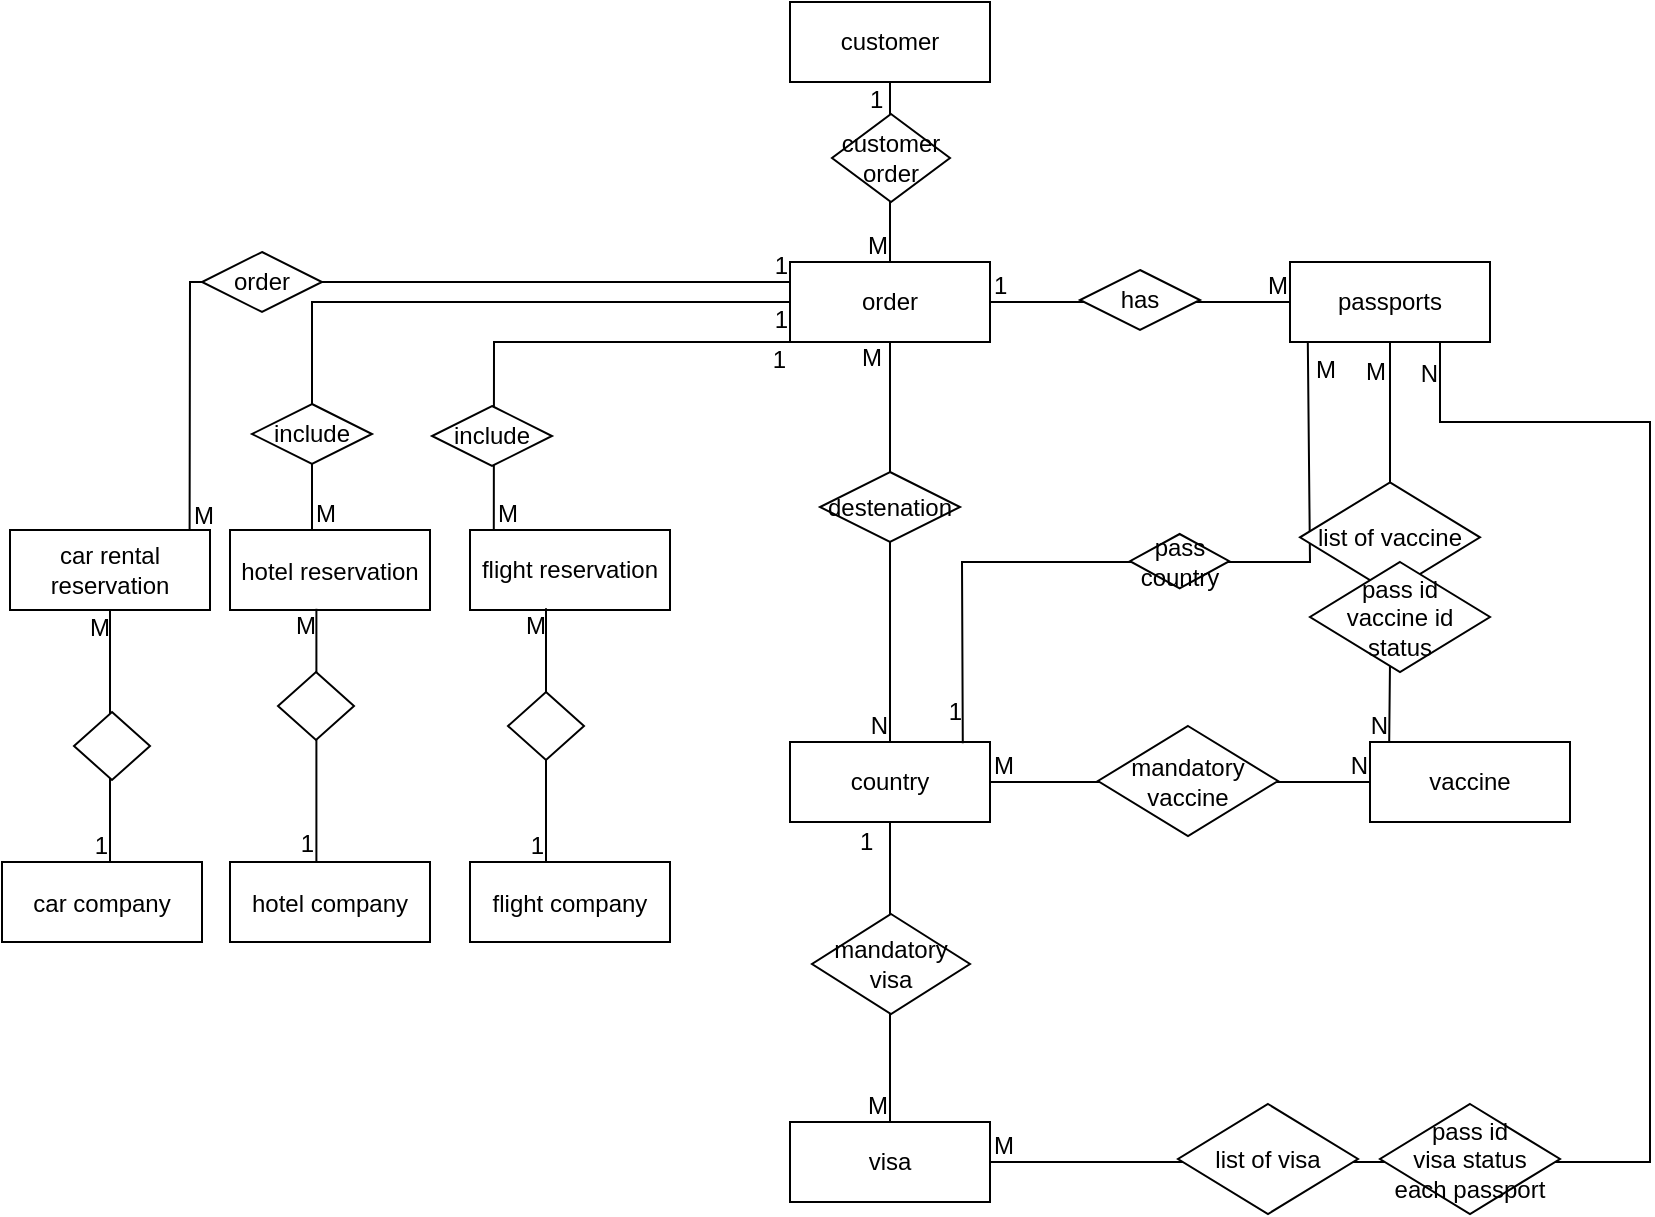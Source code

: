 <mxfile version="21.2.2" type="github">
  <diagram id="R2lEEEUBdFMjLlhIrx00" name="Page-1">
    <mxGraphModel dx="1972" dy="484" grid="1" gridSize="10" guides="1" tooltips="1" connect="1" arrows="1" fold="1" page="1" pageScale="1" pageWidth="850" pageHeight="1100" math="0" shadow="0" extFonts="Permanent Marker^https://fonts.googleapis.com/css?family=Permanent+Marker">
      <root>
        <mxCell id="0" />
        <mxCell id="1" parent="0" />
        <mxCell id="SAlh1_uHHdO9KxUeJymk-1" value="order" style="whiteSpace=wrap;html=1;align=center;" vertex="1" parent="1">
          <mxGeometry x="380" y="210" width="100" height="40" as="geometry" />
        </mxCell>
        <mxCell id="SAlh1_uHHdO9KxUeJymk-2" value="passports" style="whiteSpace=wrap;html=1;align=center;" vertex="1" parent="1">
          <mxGeometry x="630" y="210" width="100" height="40" as="geometry" />
        </mxCell>
        <mxCell id="SAlh1_uHHdO9KxUeJymk-3" value="country" style="whiteSpace=wrap;html=1;align=center;" vertex="1" parent="1">
          <mxGeometry x="380" y="450" width="100" height="40" as="geometry" />
        </mxCell>
        <mxCell id="SAlh1_uHHdO9KxUeJymk-4" value="vaccine" style="whiteSpace=wrap;html=1;align=center;" vertex="1" parent="1">
          <mxGeometry x="670" y="450" width="100" height="40" as="geometry" />
        </mxCell>
        <mxCell id="SAlh1_uHHdO9KxUeJymk-6" value="hotel&amp;nbsp;&lt;span style=&quot;font-size:11.0pt;line-height:107%;font-family:&amp;quot;Segoe UI&amp;quot;,sans-serif;&lt;br/&gt;mso-fareast-font-family:Calibri;mso-fareast-theme-font:minor-latin;color:#374151;&lt;br/&gt;mso-ansi-language:EN-US;mso-fareast-language:EN-US;mso-bidi-language:HE&quot;&gt;&lt;/span&gt;reservation" style="whiteSpace=wrap;html=1;align=center;" vertex="1" parent="1">
          <mxGeometry x="100" y="344" width="100" height="40" as="geometry" />
        </mxCell>
        <mxCell id="SAlh1_uHHdO9KxUeJymk-7" value="flight reservation" style="whiteSpace=wrap;html=1;align=center;" vertex="1" parent="1">
          <mxGeometry x="220" y="344" width="100" height="40" as="geometry" />
        </mxCell>
        <mxCell id="SAlh1_uHHdO9KxUeJymk-8" value="" style="endArrow=none;html=1;rounded=0;exitX=1;exitY=0.5;exitDx=0;exitDy=0;entryX=0;entryY=0.5;entryDx=0;entryDy=0;" edge="1" parent="1" source="SAlh1_uHHdO9KxUeJymk-1" target="SAlh1_uHHdO9KxUeJymk-2">
          <mxGeometry relative="1" as="geometry">
            <mxPoint x="500" y="270" as="sourcePoint" />
            <mxPoint x="640" y="290" as="targetPoint" />
          </mxGeometry>
        </mxCell>
        <mxCell id="SAlh1_uHHdO9KxUeJymk-9" value="1" style="resizable=0;html=1;whiteSpace=wrap;align=left;verticalAlign=bottom;" connectable="0" vertex="1" parent="SAlh1_uHHdO9KxUeJymk-8">
          <mxGeometry x="-1" relative="1" as="geometry" />
        </mxCell>
        <mxCell id="SAlh1_uHHdO9KxUeJymk-10" value="M" style="resizable=0;html=1;whiteSpace=wrap;align=right;verticalAlign=bottom;" connectable="0" vertex="1" parent="SAlh1_uHHdO9KxUeJymk-8">
          <mxGeometry x="1" relative="1" as="geometry" />
        </mxCell>
        <mxCell id="SAlh1_uHHdO9KxUeJymk-11" value="has" style="shape=rhombus;perimeter=rhombusPerimeter;whiteSpace=wrap;html=1;align=center;" vertex="1" parent="1">
          <mxGeometry x="525" y="214" width="60" height="30" as="geometry" />
        </mxCell>
        <mxCell id="SAlh1_uHHdO9KxUeJymk-12" value="" style="endArrow=none;html=1;rounded=0;exitX=1;exitY=0.5;exitDx=0;exitDy=0;entryX=0;entryY=0.5;entryDx=0;entryDy=0;" edge="1" parent="1" source="SAlh1_uHHdO9KxUeJymk-3" target="SAlh1_uHHdO9KxUeJymk-4">
          <mxGeometry relative="1" as="geometry">
            <mxPoint x="550" y="500" as="sourcePoint" />
            <mxPoint x="710" y="500" as="targetPoint" />
          </mxGeometry>
        </mxCell>
        <mxCell id="SAlh1_uHHdO9KxUeJymk-13" value="M" style="resizable=0;html=1;whiteSpace=wrap;align=left;verticalAlign=bottom;" connectable="0" vertex="1" parent="SAlh1_uHHdO9KxUeJymk-12">
          <mxGeometry x="-1" relative="1" as="geometry" />
        </mxCell>
        <mxCell id="SAlh1_uHHdO9KxUeJymk-14" value="N" style="resizable=0;html=1;whiteSpace=wrap;align=right;verticalAlign=bottom;" connectable="0" vertex="1" parent="SAlh1_uHHdO9KxUeJymk-12">
          <mxGeometry x="1" relative="1" as="geometry" />
        </mxCell>
        <mxCell id="SAlh1_uHHdO9KxUeJymk-15" value="mandatory vaccine" style="shape=rhombus;perimeter=rhombusPerimeter;whiteSpace=wrap;html=1;align=center;" vertex="1" parent="1">
          <mxGeometry x="534" y="442" width="90" height="55" as="geometry" />
        </mxCell>
        <mxCell id="SAlh1_uHHdO9KxUeJymk-22" value="" style="endArrow=none;html=1;rounded=0;entryX=0.5;entryY=0;entryDx=0;entryDy=0;" edge="1" parent="1" source="SAlh1_uHHdO9KxUeJymk-1" target="SAlh1_uHHdO9KxUeJymk-3">
          <mxGeometry relative="1" as="geometry">
            <mxPoint x="430" y="370" as="sourcePoint" />
            <mxPoint x="680" y="480" as="targetPoint" />
          </mxGeometry>
        </mxCell>
        <mxCell id="SAlh1_uHHdO9KxUeJymk-23" value="M" style="resizable=0;html=1;whiteSpace=wrap;align=left;verticalAlign=bottom;" connectable="0" vertex="1" parent="SAlh1_uHHdO9KxUeJymk-22">
          <mxGeometry x="-1" relative="1" as="geometry">
            <mxPoint x="-16" y="16" as="offset" />
          </mxGeometry>
        </mxCell>
        <mxCell id="SAlh1_uHHdO9KxUeJymk-24" value="N" style="resizable=0;html=1;whiteSpace=wrap;align=right;verticalAlign=bottom;" connectable="0" vertex="1" parent="SAlh1_uHHdO9KxUeJymk-22">
          <mxGeometry x="1" relative="1" as="geometry" />
        </mxCell>
        <mxCell id="SAlh1_uHHdO9KxUeJymk-25" value="destenation" style="shape=rhombus;perimeter=rhombusPerimeter;whiteSpace=wrap;html=1;align=center;" vertex="1" parent="1">
          <mxGeometry x="395" y="315" width="70" height="35" as="geometry" />
        </mxCell>
        <mxCell id="SAlh1_uHHdO9KxUeJymk-27" value="" style="endArrow=none;html=1;rounded=0;exitX=0.5;exitY=0;exitDx=0;exitDy=0;entryX=0;entryY=0.5;entryDx=0;entryDy=0;" edge="1" parent="1" target="SAlh1_uHHdO9KxUeJymk-1">
          <mxGeometry relative="1" as="geometry">
            <mxPoint x="141" y="344" as="sourcePoint" />
            <mxPoint x="141" y="249" as="targetPoint" />
            <Array as="points">
              <mxPoint x="141" y="230" />
            </Array>
          </mxGeometry>
        </mxCell>
        <mxCell id="SAlh1_uHHdO9KxUeJymk-28" value="M" style="resizable=0;html=1;whiteSpace=wrap;align=left;verticalAlign=bottom;" connectable="0" vertex="1" parent="SAlh1_uHHdO9KxUeJymk-27">
          <mxGeometry x="-1" relative="1" as="geometry" />
        </mxCell>
        <mxCell id="SAlh1_uHHdO9KxUeJymk-29" value="1" style="resizable=0;html=1;whiteSpace=wrap;align=right;verticalAlign=bottom;" connectable="0" vertex="1" parent="SAlh1_uHHdO9KxUeJymk-27">
          <mxGeometry x="1" relative="1" as="geometry">
            <mxPoint y="17" as="offset" />
          </mxGeometry>
        </mxCell>
        <mxCell id="SAlh1_uHHdO9KxUeJymk-26" value="include" style="shape=rhombus;perimeter=rhombusPerimeter;whiteSpace=wrap;html=1;align=center;" vertex="1" parent="1">
          <mxGeometry x="111" y="281" width="60" height="30" as="geometry" />
        </mxCell>
        <mxCell id="SAlh1_uHHdO9KxUeJymk-31" value="" style="endArrow=none;html=1;rounded=0;entryX=0;entryY=0.25;entryDx=0;entryDy=0;exitX=0.898;exitY=0.046;exitDx=0;exitDy=0;exitPerimeter=0;" edge="1" parent="1" source="SAlh1_uHHdO9KxUeJymk-71" target="SAlh1_uHHdO9KxUeJymk-1">
          <mxGeometry relative="1" as="geometry">
            <mxPoint x="10" y="230" as="sourcePoint" />
            <mxPoint x="680" y="480" as="targetPoint" />
            <Array as="points">
              <mxPoint x="80" y="220" />
            </Array>
          </mxGeometry>
        </mxCell>
        <mxCell id="SAlh1_uHHdO9KxUeJymk-32" value="M" style="resizable=0;html=1;whiteSpace=wrap;align=left;verticalAlign=bottom;" connectable="0" vertex="1" parent="SAlh1_uHHdO9KxUeJymk-31">
          <mxGeometry x="-1" relative="1" as="geometry" />
        </mxCell>
        <mxCell id="SAlh1_uHHdO9KxUeJymk-33" value="1" style="resizable=0;html=1;whiteSpace=wrap;align=right;verticalAlign=bottom;" connectable="0" vertex="1" parent="SAlh1_uHHdO9KxUeJymk-31">
          <mxGeometry x="1" relative="1" as="geometry" />
        </mxCell>
        <mxCell id="SAlh1_uHHdO9KxUeJymk-30" value="order" style="shape=rhombus;perimeter=rhombusPerimeter;whiteSpace=wrap;html=1;align=center;" vertex="1" parent="1">
          <mxGeometry x="86" y="205" width="60" height="30" as="geometry" />
        </mxCell>
        <mxCell id="SAlh1_uHHdO9KxUeJymk-38" value="" style="endArrow=none;html=1;rounded=0;entryX=0;entryY=1;entryDx=0;entryDy=0;exitX=0.119;exitY=0.002;exitDx=0;exitDy=0;exitPerimeter=0;" edge="1" parent="1" source="SAlh1_uHHdO9KxUeJymk-7" target="SAlh1_uHHdO9KxUeJymk-1">
          <mxGeometry relative="1" as="geometry">
            <mxPoint x="230" y="345" as="sourcePoint" />
            <mxPoint x="230" y="249" as="targetPoint" />
            <Array as="points">
              <mxPoint x="232" y="250" />
            </Array>
          </mxGeometry>
        </mxCell>
        <mxCell id="SAlh1_uHHdO9KxUeJymk-39" value="M" style="resizable=0;html=1;whiteSpace=wrap;align=left;verticalAlign=bottom;" connectable="0" vertex="1" parent="SAlh1_uHHdO9KxUeJymk-38">
          <mxGeometry x="-1" relative="1" as="geometry" />
        </mxCell>
        <mxCell id="SAlh1_uHHdO9KxUeJymk-40" value="1" style="resizable=0;html=1;whiteSpace=wrap;align=right;verticalAlign=bottom;" connectable="0" vertex="1" parent="SAlh1_uHHdO9KxUeJymk-38">
          <mxGeometry x="1" relative="1" as="geometry">
            <mxPoint y="17" as="offset" />
          </mxGeometry>
        </mxCell>
        <mxCell id="SAlh1_uHHdO9KxUeJymk-41" value="include" style="shape=rhombus;perimeter=rhombusPerimeter;whiteSpace=wrap;html=1;align=center;" vertex="1" parent="1">
          <mxGeometry x="201" y="282" width="60" height="30" as="geometry" />
        </mxCell>
        <mxCell id="SAlh1_uHHdO9KxUeJymk-54" value="customer" style="whiteSpace=wrap;html=1;align=center;" vertex="1" parent="1">
          <mxGeometry x="380" y="80" width="100" height="40" as="geometry" />
        </mxCell>
        <mxCell id="SAlh1_uHHdO9KxUeJymk-55" value="visa" style="whiteSpace=wrap;html=1;align=center;" vertex="1" parent="1">
          <mxGeometry x="380" y="640" width="100" height="40" as="geometry" />
        </mxCell>
        <mxCell id="SAlh1_uHHdO9KxUeJymk-57" value="" style="endArrow=none;html=1;rounded=0;exitX=0.5;exitY=1;exitDx=0;exitDy=0;" edge="1" parent="1" source="SAlh1_uHHdO9KxUeJymk-54" target="SAlh1_uHHdO9KxUeJymk-1">
          <mxGeometry relative="1" as="geometry">
            <mxPoint x="490" y="240" as="sourcePoint" />
            <mxPoint x="640" y="240" as="targetPoint" />
          </mxGeometry>
        </mxCell>
        <mxCell id="SAlh1_uHHdO9KxUeJymk-58" value="1" style="resizable=0;html=1;whiteSpace=wrap;align=left;verticalAlign=bottom;" connectable="0" vertex="1" parent="SAlh1_uHHdO9KxUeJymk-57">
          <mxGeometry x="-1" relative="1" as="geometry">
            <mxPoint x="-12" y="17" as="offset" />
          </mxGeometry>
        </mxCell>
        <mxCell id="SAlh1_uHHdO9KxUeJymk-59" value="M" style="resizable=0;html=1;whiteSpace=wrap;align=right;verticalAlign=bottom;" connectable="0" vertex="1" parent="SAlh1_uHHdO9KxUeJymk-57">
          <mxGeometry x="1" relative="1" as="geometry" />
        </mxCell>
        <mxCell id="SAlh1_uHHdO9KxUeJymk-56" value="customer order" style="shape=rhombus;perimeter=rhombusPerimeter;whiteSpace=wrap;html=1;align=center;" vertex="1" parent="1">
          <mxGeometry x="401" y="136" width="59" height="44" as="geometry" />
        </mxCell>
        <mxCell id="SAlh1_uHHdO9KxUeJymk-60" value="" style="endArrow=none;html=1;rounded=0;exitX=0.5;exitY=1;exitDx=0;exitDy=0;" edge="1" parent="1" source="SAlh1_uHHdO9KxUeJymk-3" target="SAlh1_uHHdO9KxUeJymk-55">
          <mxGeometry relative="1" as="geometry">
            <mxPoint x="490" y="525" as="sourcePoint" />
            <mxPoint x="680" y="525" as="targetPoint" />
          </mxGeometry>
        </mxCell>
        <mxCell id="SAlh1_uHHdO9KxUeJymk-61" value="1" style="resizable=0;html=1;whiteSpace=wrap;align=left;verticalAlign=bottom;" connectable="0" vertex="1" parent="SAlh1_uHHdO9KxUeJymk-60">
          <mxGeometry x="-1" relative="1" as="geometry">
            <mxPoint x="-17" y="18" as="offset" />
          </mxGeometry>
        </mxCell>
        <mxCell id="SAlh1_uHHdO9KxUeJymk-62" value="M" style="resizable=0;html=1;whiteSpace=wrap;align=right;verticalAlign=bottom;" connectable="0" vertex="1" parent="SAlh1_uHHdO9KxUeJymk-60">
          <mxGeometry x="1" relative="1" as="geometry" />
        </mxCell>
        <mxCell id="SAlh1_uHHdO9KxUeJymk-63" value="mandatory visa" style="shape=rhombus;perimeter=rhombusPerimeter;whiteSpace=wrap;html=1;align=center;" vertex="1" parent="1">
          <mxGeometry x="391" y="536" width="79" height="50" as="geometry" />
        </mxCell>
        <mxCell id="SAlh1_uHHdO9KxUeJymk-67" value="" style="endArrow=none;html=1;rounded=0;entryX=0.864;entryY=0.017;entryDx=0;entryDy=0;entryPerimeter=0;exitX=0.089;exitY=0.991;exitDx=0;exitDy=0;exitPerimeter=0;" edge="1" parent="1" source="SAlh1_uHHdO9KxUeJymk-2" target="SAlh1_uHHdO9KxUeJymk-3">
          <mxGeometry relative="1" as="geometry">
            <mxPoint x="640" y="260" as="sourcePoint" />
            <mxPoint x="470" y="430" as="targetPoint" />
            <Array as="points">
              <mxPoint x="640" y="360" />
              <mxPoint x="466" y="360" />
            </Array>
          </mxGeometry>
        </mxCell>
        <mxCell id="SAlh1_uHHdO9KxUeJymk-68" value="M" style="resizable=0;html=1;whiteSpace=wrap;align=left;verticalAlign=bottom;" connectable="0" vertex="1" parent="SAlh1_uHHdO9KxUeJymk-67">
          <mxGeometry x="-1" relative="1" as="geometry">
            <mxPoint x="2" y="23" as="offset" />
          </mxGeometry>
        </mxCell>
        <mxCell id="SAlh1_uHHdO9KxUeJymk-69" value="1" style="resizable=0;html=1;whiteSpace=wrap;align=right;verticalAlign=bottom;" connectable="0" vertex="1" parent="SAlh1_uHHdO9KxUeJymk-67">
          <mxGeometry x="1" relative="1" as="geometry">
            <mxPoint x="1" y="-7" as="offset" />
          </mxGeometry>
        </mxCell>
        <mxCell id="SAlh1_uHHdO9KxUeJymk-70" value="pass country" style="shape=rhombus;perimeter=rhombusPerimeter;whiteSpace=wrap;html=1;align=center;rotation=0;" vertex="1" parent="1">
          <mxGeometry x="550" y="346" width="49.64" height="27.18" as="geometry" />
        </mxCell>
        <mxCell id="SAlh1_uHHdO9KxUeJymk-71" value="car rental reservation" style="whiteSpace=wrap;html=1;align=center;" vertex="1" parent="1">
          <mxGeometry x="-10" y="344" width="100" height="40" as="geometry" />
        </mxCell>
        <mxCell id="SAlh1_uHHdO9KxUeJymk-72" value="hotel&amp;nbsp;&lt;span style=&quot;font-size:11.0pt;line-height:107%;font-family:&amp;quot;Segoe UI&amp;quot;,sans-serif;&lt;br/&gt;mso-fareast-font-family:Calibri;mso-fareast-theme-font:minor-latin;color:#374151;&lt;br/&gt;mso-ansi-language:EN-US;mso-fareast-language:EN-US;mso-bidi-language:HE&quot;&gt;&lt;/span&gt;company" style="whiteSpace=wrap;html=1;align=center;" vertex="1" parent="1">
          <mxGeometry x="100" y="510" width="100" height="40" as="geometry" />
        </mxCell>
        <mxCell id="SAlh1_uHHdO9KxUeJymk-73" value="car&amp;nbsp;&lt;span style=&quot;font-size:11.0pt;line-height:107%;font-family:&amp;quot;Segoe UI&amp;quot;,sans-serif;&lt;br/&gt;mso-fareast-font-family:Calibri;mso-fareast-theme-font:minor-latin;color:#374151;&lt;br/&gt;mso-ansi-language:EN-US;mso-fareast-language:EN-US;mso-bidi-language:HE&quot;&gt;&lt;/span&gt;company" style="whiteSpace=wrap;html=1;align=center;" vertex="1" parent="1">
          <mxGeometry x="-14" y="510" width="100" height="40" as="geometry" />
        </mxCell>
        <mxCell id="SAlh1_uHHdO9KxUeJymk-74" value="flight&amp;nbsp;&lt;span style=&quot;font-size:11.0pt;line-height:107%;font-family:&amp;quot;Segoe UI&amp;quot;,sans-serif;&lt;br/&gt;mso-fareast-font-family:Calibri;mso-fareast-theme-font:minor-latin;color:#374151;&lt;br/&gt;mso-ansi-language:EN-US;mso-fareast-language:EN-US;mso-bidi-language:HE&quot;&gt;&lt;/span&gt;company" style="whiteSpace=wrap;html=1;align=center;" vertex="1" parent="1">
          <mxGeometry x="220" y="510" width="100" height="40" as="geometry" />
        </mxCell>
        <mxCell id="SAlh1_uHHdO9KxUeJymk-75" value="" style="endArrow=none;html=1;rounded=0;exitX=0.432;exitY=0.985;exitDx=0;exitDy=0;exitPerimeter=0;entryX=0.432;entryY=-0.004;entryDx=0;entryDy=0;entryPerimeter=0;" edge="1" parent="1" source="SAlh1_uHHdO9KxUeJymk-6" target="SAlh1_uHHdO9KxUeJymk-72">
          <mxGeometry relative="1" as="geometry">
            <mxPoint x="141" y="425" as="sourcePoint" />
            <mxPoint x="141" y="515" as="targetPoint" />
          </mxGeometry>
        </mxCell>
        <mxCell id="SAlh1_uHHdO9KxUeJymk-76" value="M" style="resizable=0;html=1;whiteSpace=wrap;align=left;verticalAlign=bottom;" connectable="0" vertex="1" parent="SAlh1_uHHdO9KxUeJymk-75">
          <mxGeometry x="-1" relative="1" as="geometry">
            <mxPoint x="-12" y="17" as="offset" />
          </mxGeometry>
        </mxCell>
        <mxCell id="SAlh1_uHHdO9KxUeJymk-77" value="1" style="resizable=0;html=1;whiteSpace=wrap;align=right;verticalAlign=bottom;" connectable="0" vertex="1" parent="SAlh1_uHHdO9KxUeJymk-75">
          <mxGeometry x="1" relative="1" as="geometry" />
        </mxCell>
        <mxCell id="SAlh1_uHHdO9KxUeJymk-78" value="" style="shape=rhombus;perimeter=rhombusPerimeter;whiteSpace=wrap;html=1;align=center;" vertex="1" parent="1">
          <mxGeometry x="124" y="415" width="38" height="34" as="geometry" />
        </mxCell>
        <mxCell id="SAlh1_uHHdO9KxUeJymk-79" value="" style="endArrow=none;html=1;rounded=0;exitX=1;exitY=0.5;exitDx=0;exitDy=0;entryX=0.75;entryY=1;entryDx=0;entryDy=0;" edge="1" parent="1" source="SAlh1_uHHdO9KxUeJymk-55" target="SAlh1_uHHdO9KxUeJymk-2">
          <mxGeometry relative="1" as="geometry">
            <mxPoint x="520" y="588" as="sourcePoint" />
            <mxPoint x="710" y="588" as="targetPoint" />
            <Array as="points">
              <mxPoint x="810" y="660" />
              <mxPoint x="810" y="290" />
              <mxPoint x="705" y="290" />
            </Array>
          </mxGeometry>
        </mxCell>
        <mxCell id="SAlh1_uHHdO9KxUeJymk-80" value="M" style="resizable=0;html=1;whiteSpace=wrap;align=left;verticalAlign=bottom;" connectable="0" vertex="1" parent="SAlh1_uHHdO9KxUeJymk-79">
          <mxGeometry x="-1" relative="1" as="geometry" />
        </mxCell>
        <mxCell id="SAlh1_uHHdO9KxUeJymk-81" value="N" style="resizable=0;html=1;whiteSpace=wrap;align=right;verticalAlign=bottom;" connectable="0" vertex="1" parent="SAlh1_uHHdO9KxUeJymk-79">
          <mxGeometry x="1" relative="1" as="geometry">
            <mxPoint y="24" as="offset" />
          </mxGeometry>
        </mxCell>
        <mxCell id="SAlh1_uHHdO9KxUeJymk-82" value="list of visa" style="shape=rhombus;perimeter=rhombusPerimeter;whiteSpace=wrap;html=1;align=center;" vertex="1" parent="1">
          <mxGeometry x="574" y="631" width="90" height="55" as="geometry" />
        </mxCell>
        <mxCell id="SAlh1_uHHdO9KxUeJymk-83" value="pass id&lt;br&gt;visa status&lt;br&gt;each passport" style="shape=rhombus;perimeter=rhombusPerimeter;whiteSpace=wrap;html=1;align=center;" vertex="1" parent="1">
          <mxGeometry x="675" y="631" width="90" height="55" as="geometry" />
        </mxCell>
        <mxCell id="SAlh1_uHHdO9KxUeJymk-87" value="" style="endArrow=none;html=1;rounded=0;exitX=0.5;exitY=1;exitDx=0;exitDy=0;entryX=0.096;entryY=0.01;entryDx=0;entryDy=0;entryPerimeter=0;" edge="1" parent="1" source="SAlh1_uHHdO9KxUeJymk-2" target="SAlh1_uHHdO9KxUeJymk-4">
          <mxGeometry relative="1" as="geometry">
            <mxPoint x="490" y="480" as="sourcePoint" />
            <mxPoint x="690" y="430" as="targetPoint" />
            <Array as="points">
              <mxPoint x="680" y="410" />
            </Array>
          </mxGeometry>
        </mxCell>
        <mxCell id="SAlh1_uHHdO9KxUeJymk-88" value="M" style="resizable=0;html=1;whiteSpace=wrap;align=left;verticalAlign=bottom;" connectable="0" vertex="1" parent="SAlh1_uHHdO9KxUeJymk-87">
          <mxGeometry x="-1" relative="1" as="geometry">
            <mxPoint x="-14" y="23" as="offset" />
          </mxGeometry>
        </mxCell>
        <mxCell id="SAlh1_uHHdO9KxUeJymk-89" value="N" style="resizable=0;html=1;whiteSpace=wrap;align=right;verticalAlign=bottom;" connectable="0" vertex="1" parent="SAlh1_uHHdO9KxUeJymk-87">
          <mxGeometry x="1" relative="1" as="geometry">
            <mxPoint x="1" as="offset" />
          </mxGeometry>
        </mxCell>
        <mxCell id="SAlh1_uHHdO9KxUeJymk-90" value="list of vaccine" style="shape=rhombus;perimeter=rhombusPerimeter;whiteSpace=wrap;html=1;align=center;" vertex="1" parent="1">
          <mxGeometry x="635" y="320.18" width="90" height="55" as="geometry" />
        </mxCell>
        <mxCell id="SAlh1_uHHdO9KxUeJymk-91" value="pass id&lt;br&gt;vaccine id&lt;br&gt;status" style="shape=rhombus;perimeter=rhombusPerimeter;whiteSpace=wrap;html=1;align=center;" vertex="1" parent="1">
          <mxGeometry x="640" y="360" width="90" height="55" as="geometry" />
        </mxCell>
        <mxCell id="SAlh1_uHHdO9KxUeJymk-92" value="" style="endArrow=none;html=1;rounded=0;exitX=0.38;exitY=0.979;exitDx=0;exitDy=0;exitPerimeter=0;entryX=0.38;entryY=0.014;entryDx=0;entryDy=0;entryPerimeter=0;" edge="1" parent="1" source="SAlh1_uHHdO9KxUeJymk-7" target="SAlh1_uHHdO9KxUeJymk-74">
          <mxGeometry relative="1" as="geometry">
            <mxPoint x="259" y="393" as="sourcePoint" />
            <mxPoint x="259" y="500" as="targetPoint" />
          </mxGeometry>
        </mxCell>
        <mxCell id="SAlh1_uHHdO9KxUeJymk-93" value="M" style="resizable=0;html=1;whiteSpace=wrap;align=left;verticalAlign=bottom;" connectable="0" vertex="1" parent="SAlh1_uHHdO9KxUeJymk-92">
          <mxGeometry x="-1" relative="1" as="geometry">
            <mxPoint x="-12" y="17" as="offset" />
          </mxGeometry>
        </mxCell>
        <mxCell id="SAlh1_uHHdO9KxUeJymk-94" value="1" style="resizable=0;html=1;whiteSpace=wrap;align=right;verticalAlign=bottom;" connectable="0" vertex="1" parent="SAlh1_uHHdO9KxUeJymk-92">
          <mxGeometry x="1" relative="1" as="geometry" />
        </mxCell>
        <mxCell id="SAlh1_uHHdO9KxUeJymk-95" value="" style="shape=rhombus;perimeter=rhombusPerimeter;whiteSpace=wrap;html=1;align=center;" vertex="1" parent="1">
          <mxGeometry x="239" y="425" width="38" height="34" as="geometry" />
        </mxCell>
        <mxCell id="SAlh1_uHHdO9KxUeJymk-96" value="" style="endArrow=none;html=1;rounded=0;exitX=0.5;exitY=1;exitDx=0;exitDy=0;" edge="1" parent="1" source="SAlh1_uHHdO9KxUeJymk-71">
          <mxGeometry relative="1" as="geometry">
            <mxPoint x="36" y="403" as="sourcePoint" />
            <mxPoint x="40" y="510" as="targetPoint" />
          </mxGeometry>
        </mxCell>
        <mxCell id="SAlh1_uHHdO9KxUeJymk-97" value="M" style="resizable=0;html=1;whiteSpace=wrap;align=left;verticalAlign=bottom;" connectable="0" vertex="1" parent="SAlh1_uHHdO9KxUeJymk-96">
          <mxGeometry x="-1" relative="1" as="geometry">
            <mxPoint x="-12" y="17" as="offset" />
          </mxGeometry>
        </mxCell>
        <mxCell id="SAlh1_uHHdO9KxUeJymk-98" value="1" style="resizable=0;html=1;whiteSpace=wrap;align=right;verticalAlign=bottom;" connectable="0" vertex="1" parent="SAlh1_uHHdO9KxUeJymk-96">
          <mxGeometry x="1" relative="1" as="geometry" />
        </mxCell>
        <mxCell id="SAlh1_uHHdO9KxUeJymk-99" value="" style="shape=rhombus;perimeter=rhombusPerimeter;whiteSpace=wrap;html=1;align=center;" vertex="1" parent="1">
          <mxGeometry x="22" y="435" width="38" height="34" as="geometry" />
        </mxCell>
      </root>
    </mxGraphModel>
  </diagram>
</mxfile>
